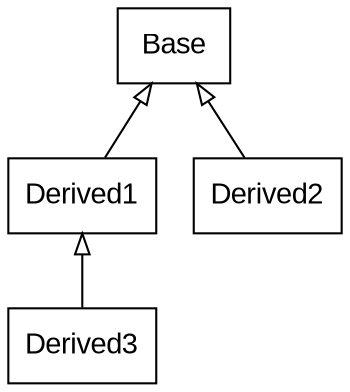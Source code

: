 digraph G {
    rankdir=BT

    Base [shape=box, fontname=Arial]
    Derived1 [shape=box, fontname=Arial]
    Derived2 [shape=box, fontname=Arial]
    Derived3 [shape=box, fontname=Arial]
    Derived1 -> Base [arrowhead=empty]
    Derived2 -> Base [arrowhead=empty]
    Derived3 -> Derived1 [arrowhead=empty]
}
